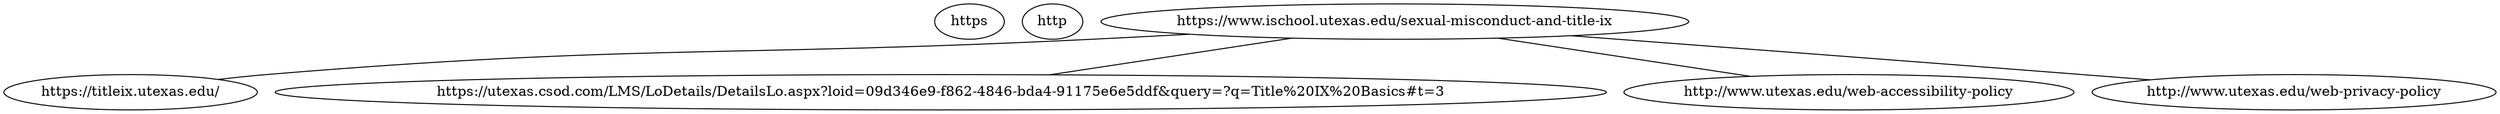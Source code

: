 strict graph  {
https [child_link="['https://titleix.utexas.edu/', 'https://utexas.csod.com/LMS/LoDetails/DetailsLo.aspx?loid=09d346e9-f862-4846-bda4-91175e6e5ddf&query=?q=Title%20IX%20Basics#t=3', 'https://titleix.utexas.edu/', 'http://www.utexas.edu/web-accessibility-policy', 'http://www.utexas.edu/web-privacy-policy']", data="b\"\nSexual Misconduct and Title IX | UT iSchool | The University of Texas at Austin\nSkip to main content\nUniversity of Texas at Austin Home\nUT iSchool\nMenu\nUniversity of Texas at Austin Home\nThe University of Texas at Austin\nUT iSchool\nMake a Gift\nSearch\nSearch\nSearch\nSearch\nAbout Expand\nVision & Core Values\nHistory & Tradition\nDiversity & Inclusion\nNews & Events\nJobs at the iSchool\nContact Us\nPrograms Expand\nAdmissions\nClass Schedules\nCourse Offerings\nUndergraduate Informatics Program\nMaster of Science in Information Studies\nSchool Librarian Certificate Program\nMaster of Science in Information Security & Privacy\nDual Degree Programs\nPhD in Information Studies\nCertificate of Advanced Study\nPostdoctoral Fellowships\nPeople Expand\nFaculty, Staff, & Students\nAlumni\nStudent Organizations\nAdvisory Council\nInformation Commons\nInternational Students\niSchool Committees\nCARE Counselor\nResearch Expand\nResearch Areas\nGrants & Awards\nLabs\nInformation & Culture\nVisiting Scholars\nPostdoctoral Fellowships\nCareers Expand\nStudents\nAlumni\nEmployers\nHireUTexas\nGiving Expand\nEndowments\nDonate Online\nStudent Giving\nHome\nAbout : Diversity & Inclusion\nDiversity & Inclusion Committee\nSexual Misconduct and Title IX\nSexual Misconduct and Title IX\nThe University of Texas at Austin is committed to creating and maintaining an educational and work environment free from all forms of sexual harassment, sex discrimination, exploitation and intimidation where all students, faculty, and staff can learn, work and thrive.\nAt the School of Information,\xc2\xa0every member of our community has the right to feel safe and deserves\xc2\xa0to be heard, believed, and supported.\xc2\xa0Federal and state laws provide legal protections to all members of our campus community and mandates\xc2\xa0that\xc2\xa0all university employees\xc2\xa0must promptly\xc2\xa0report\xc2\xa0any\xc2\xa0incidents\xc2\xa0that involve a student or employee.\nTitle IX\nTitle IX is a federal law that prohibits discrimination on the basis of sex in any federally funded education program or activity. Title IX protects all members of our campus community who experience sex discrimination, sexual harassment, sexual assault, sexual misconduct, interpersonal violence (including dating and domestic violence), stalking, or discrimination on the basis of pregnancy. These protections apply to students, faculty, staff, contractors, applicants and campus visitors. We are committed to creating and fostering a campus environment free from all forms of sex discrimination.\nSenate Bill 212 (SB 212)\nThis\xc2\xa0Texas state\xc2\xa0law addresses reporting requirements for incidents of sexual harassment, sexual assault, dating violence, or stalking. All employees who witness or receive information about sexual harassment, sexual assault, dating violence and stalking that involve a current student or employee\xe2\x80\x94or was committed by or against a person who was a student enrolled at or an employee of the institution at the time of the incident\xe2\x80\x94must promptly report the incident to the University\xe2\x80\x99s Title IX Coordinator or a Deputy Title IX Coordinator.\nStudent employees are encouraged, but not required, to report under SB 212; however, if\xc2\xa0the student employee is designated as a \xe2\x80\x9cresponsible employee\xe2\x80\x9d,\xc2\xa0such as graduate teaching and research assistants,\xc2\xa0then they are still required to report under\xc2\xa0federal\xc2\xa0Title IX\xc2\xa0law.\nTitle IX ResourcesTitle IX Homepage\nFile a Report\nSB 212 FAQ\nReporting Resources\nHelpful Handouts\nRegister for a Title IX Workshop\nSB 212 Example Language for Documents and Syllabi\nAssistance and Support\nThe Title IX Office\nHandles exclusively cases which deal solely with sex-based discrimination, which can include harassment, misconduct, assault, and stalking. The Title IX Office handles complaints made against employees and students.\nThe iSchool's Title IX Liaison is:\nDona Kurtz: 512-471-2185 | dona@ischool.utexas.edu\n1616 Guadalupe St, UTA 5.324, Austin, Texas 78701\nMore information about the Title IX team can be found here.\nRead More\nStudent Emergency Services (SES)\nServes as a primary point of contact for students and their families and assists with navigating campus and community resources. SES can help students by offering: information regarding course load reductions or full withdrawals, emergency funds, short-term emergency housing, referrals to appropriate campus offices, discrete notifications to professors regarding absences, and coordination with families. This service is a mandatory reporter.\nLocation: SSB 4.104\nPhone: (512) 471-5017\nRead More\nBehavioral Concerns Advice Line\nProvides UT Austin\xe2\x80\x99s faculty, students, and staff an opportunity to discuss their concerns about another individual\xe2\x80\x99s behavior. Trained staff members will assist the individual in exploring available options and strategies. They will also provide appropriate guidance and resource referrals to address the particular situation. This service is a mandatory reporter.\nAn individual can either call the line at (512) 232-5050 or report their concerns using the online submission form.\nRead More\nConfidential Resources\nConfidentiality\nOnly\xc2\xa0employees whose duties authorize them to receive and maintain confidential or privileged information by law are considered confidential (and only in the circumstances which render the communication confidential or privileged).\nConfidential employees must report each incident to the institution\xe2\x80\x99s Title IX Coordinator by type\xc2\xa0and must not include any information identifying the\xc2\xa0complainant\xc2\xa0UNLESS:\nThe employee is required to report information under other law\nThe client consents to disclosure\nThese services are considered confidential by federal and state law.\nCounseling and Mental Health Center (CMHC)\nOffers group counseling, short-term individual counseling, classes, workshops, and a 24/7 Crisis Line for students encountering a variety of issues in their personal and academic lives.\nAppointments: (512) 471-3515\n24/7 Crisis Line: (512) 471-2255\nVoices Against Violence\nVoices Against Violence has gathered advocacy resources on campus designed to support survivors. They offer a survivor-centric compilation of reporting resources that detail what your options are when deciding whether or to whom to report an incident. They also provide a Services for Survivors page that outlines a variety of support options on campus, including the 24-hour crisis hotline: (512) 471-2255.\nPrivate Resources\nThese resources do not share information with others without consent and are not required to report to the University. There are limits to privacy, and it is not protected under law.\nAdvocates\nThe Advocates at UT Austin are trained professional staff who provide information, tools, and resources and allow students to determine the course of action that best fits their needs. To make an appointment with an advocate, contact advocate@austin.utexas.edu or call (512) 471-5017.\nInterpersonal Violence Peer Support (IVPS)*\nUndergraduate and graduate students trained to give peer support to other students. Can offer one-on-one confidential support and access to more resources.\n*Please note, students who volunteer with IVPS only serve as non-mandatory reporters while working in specific physical spaces within that volunteer role.\nOmbuds Office\nProvides confidential help navigating the institution or finding the right place for help.\nFor students and staff: (512) 471-3825\nFor faculty: (512) 471-5866\nEmployee Assistance Program (EAP)\nOffers short-term counseling services, training programs, referrals to community health professionals, and crisis intervention to university faculty and staff. Available following any trauma or crisis experienced by an employee.\nAppointments: (512) 471-3366\nAfter-hours: (512) 471-3399\nDona Kurtz - Title IX Liaison School of InformationLocation:1616 Guadalupe StUTA 5.324Austin, Texas 78701 Email: dona@ischool.utexas.edu  Phone: 512-471-2185\nUT iSchool\n1616 Guadalupe St, Suite #5.202\nAustin, Texas 78701-1213\nFacebookTwitterLinkedInYouTubeInstagram\nContact Us\nNews & Events\nEmail Lists\nFaculty and Staff Information\nIndigenous Land Acknowledgment\nLogin\nUT Austin Home\nEmergency Information\nSite Policies\nWeb Accessibility Policy\nWeb Privacy Policy\nAdobe Reader\n\xc2\xa9 The University of Texas at Austin 2023\""];
https [child_link="['https://titleix.utexas.edu/what-is-title-ix', 'https://titleix.utexas.edu/title-ix-advisors', 'https://titleix.utexas.edu/training-materials-title-ix-personnel', 'https://titleix.utexas.edu/our-team', 'https://www.utexas.edu/web-accessibility-policy', 'https://www.utexas.edu/web-privacy-policy']", data="b\"\nTitle IX Office Home | Title IX Office\nretweet icon\nbullhorn icon\nreply icon\ninfo icon\nflickr icon\ntumblr icon\nvimeo icon\nreddit icon\npodcast icon\nangle-down icon\nangle-left icon\nangle-right icon\nangle-up icon\nban icon\nhamburger icon\nbook icon\nbookmark icon\nbug icon\ncaret-down icon\ncaret-left icon\ncaret-right icon\ncaret-up icon\nchain icon\ncheck icon\ncheck-circle icon\nchevron-down icon\nchevron-left icon\nchevron-right icon\nchevron-up icon\ncircle icon\ncircle-o icon\nclone icon\nclose icon\ndownload-cloud icon\ncode icon\ndownload icon\nellipsis icon\nenvelope icon\nwarning icon\nexternal-link icon\neye icon\neye-slash icon\nfacebook icon\ngithub icon\ngoogle-plus icon\nheart icon\nheart-o icon\nhome icon\ninfo-circle icon\ninstagram icon\nlinkedin icon\nlock icon\nmedium icon\nminus-circle icon\nsend icon\npause-circle icon\nplay-circle icon\nplus-circle icon\nquestion-circle icon\nquote-left icon\nquote-right icon\nrss-square icon\nsearch icon\nshare-alt icon\nslack icon\nsnapchat icon\nticket icon\ntwitter icon\nwheelchair icon\nyoutube icon\nSkip to main content\nUniversity Risk and Compliance Services\nMENU\nExit to Google\nSearch\nSearch\nFile a Report\nAbout\nWhat is Title IX?\nMeet our Team\nTerms and Concepts\nData Reports\nSenate Bill 212 FAQs\nProcess & Policies\nUniversity Policies\nProcess\nSupport & Resources\nSeeking Support and Resources\nConfidential Advocate\nCampus Resources\nCommunity Resources\nReporting Resources\nGet Help\nHelpful Handouts\nInterpersonal Violence Peer Supporters\nTitle IX Advisors\nPregnancy & Parenting\nEducation & Prevention\nTraining Opportunities\nPrevention\nTraining Materials for Title IX Personnel\nTitle IX Office Home\nUniversity of Texas tower through yellow trees\nTitle IX Office\nSupport & Resources\nLearn more about the accommodations, support, and resources we offer UT students, faculty, and staff.\nSupport & Resources\nReport an incident of sexual assault, stalking, sexual harassment, and sex discrimination.\nSubmit a Report\nWe offer training and professional development opportunities for all UT students, faculty, and staff.\nRequest a Workshop\nOctober is Relationship Violence Prevention Month. Learn about the campus-wide events throughout the month.\nRVPM\nOur\xc2\xa0Mission\nThe Title IX Office seeks to provide leadership pertaining to the Title IX regulations, state laws, and University policies, as well as develop and implement best practices for prevention, training, resources, and support services at The University of Texas at Austin.\nMeet the Title IX Team\nUT Austin CEO Report\nEffective January 1, 2020, Texas Education Code (TEC), Section 51.253(c) requires an institution or system\xe2\x80\x99s Chief Executive Officer (CEO) to submit a report (\xe2\x80\x9cCEO Report\xe2\x80\x9d) at least once during each fall or spring semester to the institution\xe2\x80\x99s governing body and post the report on the organization\xe2\x80\x99s internet website.\nView UT Austin's CEO Report\nContact Us\nLocation:\nStudent Services Building (SSB) 4.204\n100 W Dean Keeton Suite 4.204\nAustin, Texas 78712\nEmail:\ntitleix@austin.utexas.edu\nPhone:\n512-471-0419\nUT Austin HomeEmergency InformationSite PoliciesWeb Accessibility PolicyWeb Privacy PolicyAdobe Reader\n\xc2\xa9 The University of Texas at Austin 2023\""];
https [child_link="[]", data="b'\nSAML Authentication Request'"];
http [child_link="['http://www.utexas.edu/web-accessibility-policy', 'http://www.utexas.edu/web-privacy-policy']", data="b'\nWeb Accessibility Policy | IT@UT | | The University of Texas at Austin\nSkip to main content\nUTexas Home\nIT@UT\nMenu\nUTexas Home\nThe University of Texas at Austin\nIT@UT\nServices Expand\nAdministrative and Business\nCommunication and Collaboration\nDesktop and Mobile Computing\nIT Professional Services\nInformation Security\nInfrastructure\nResearch\nTeaching and Learning\nSecurity Expand\nStudents Expand\nFaculty & Staff Expand\nGuidance for Flexible Work Tools\nIT Staff Expand\nProjects Expand\nMetrics Expand\nCampus IT Policies Expand\nSearch\nSearch\nHome\nWeb Accessibility Policy\nWeb Accessibility Policy\nJuly, 2013\nCampus IT Policies\nLast Reviewed: September 14, 2012\nLast Edited: March 11, 2021\n1. Purpose\nAll Web applications and sites at The University of Texas at Austin must meet the statutory requirements in\xc2\xa0Texas Administrative Code 206.70 Accessibility Standards (TAC 206.70), which references the\xc2\xa0U.S. Section 508 standards. These statutes require all Web applications and sites to comply with the TAC 206.70 standards. TAC 206.70 establishes only a minimum standard for accessibility; developers are encouraged to go beyond this minimum whenever possible.\n2. Required Link\nEach Web application or site must contain a link for \"Web Accessibility Policy\" that links to this policy.\n3. Accessibility Coordinator\nThe university has designated the following individual as Accessibility Coordinator:\nJennifer W. Maedgen, Senior Associate Vice President and ADAAA, Section 504, and EIR Coordinator\nThe role of the Accessibility Coordinator is to monitor the university\'s compliance with accessibility policies and to facilitate training of Web publishers and developers to ensure all Web applications and sites are accessible. The university\'s Accessibility Coordinator may grant written requests for exceptions to accessibility policies under appropriate circumstances.\nTo contact the Accessibility Coordinator, send email to\xc2\xa0ada@austin.utexas.edu.\nGet Help\nService Desk\nITS Service Desk provides IT support services related to EID, DUO, Office 365, email, Qualtrics, Box, and other central IT services.\nCall us at 512-475-9400 |\xc2\xa0help@utexas.edu\nSubmit a help request online\nIn-Person Services located at the FAC first floor\nMonday-Friday, 8am-6pm\nID Card Services\nThe ID Center provides ID cards for students, faculty, staff, official visitors and university affiliates as required. The ID Center also upgrades UT EIDs for eligible individuals to allow full access to online services.\nCall us at 512-475-9400 |\xc2\xa0ID_Center@utlists.utexas.edu\nSubmit a help request online\nIn-Person Services located at the FAC first floor\nMonday-Friday, 8am-6pm\nIT@UT\nContact Us\nInformation Technology Services\nUT Austin Home\nEmergency Information\nSite Policies\nWeb Accessibility Policy\nWeb Privacy Policy\nAdobe Reader\n\xc2\xa9 The University of Texas at Austin 2023'"];
http [child_link="['https://www2.ed.gov/policy/gen/guid/fpco/ferpa/index.html', 'https://security.utexas.edu/policies/aup', 'https://security.utexas.edu/policies/irusp', 'http://www.utexas.edu/web-accessibility-policy', 'http://www.utexas.edu/web-privacy-policy']", data="b'\nWeb Privacy Policy | IT@UT | | The University of Texas at Austin\nSkip to main content\nUTexas Home\nIT@UT\nMenu\nUTexas Home\nThe University of Texas at Austin\nIT@UT\nServices Expand\nAdministrative and Business\nCommunication and Collaboration\nDesktop and Mobile Computing\nIT Professional Services\nInformation Security\nInfrastructure\nResearch\nTeaching and Learning\nSecurity Expand\nStudents Expand\nFaculty & Staff Expand\nGuidance for Flexible Work Tools\nIT Staff Expand\nProjects Expand\nMetrics Expand\nCampus IT Policies Expand\nSearch\nSearch\nHome\nWeb Privacy Policy\nWeb Privacy Policy\nApril, 2019\nCampus IT Policies\nOverview\nPurpose\nScope\nRequired Link\nWhat is \xe2\x80\x98personal information\xe2\x80\x99 or \xe2\x80\x98personal data\xe2\x80\x99?\nHow Is Personal Information Collected and Processed by The University?\nCookies\nThird-party content on UT Websites\nGrounds for Processing Personal Data and How It is Used by the University\nGoogle Analytics\nSecurity and Accuracy of Confidential Information\nPlan to Respond to Data Breaches\nE-commerce\nOpen Records Requests and Other Sharing of Information\nPublic Forums\nOnline Surveys\nWho will process my personal information?\nWhat personal information will be processed?\nWhat rights do I have related to my personal information?\nHow long is my information kept?\nWho can I contact for assistance or to complain?\nAre changes made to this webpage?\nAdditional Information re- IT Use and Security\n1. Overview\nThis document sets forth the Data Privacy Standards of the University of Texas at Austin (\xe2\x80\x9cUniversity\xe2\x80\x9d) and provides information about the collection, maintenance and use of personal information or data provided to or otherwise collected or processed by the University.\n2. Purpose\nThe purpose of this policy is to establish a generally applicable University-wide data privacy standard and to provide interested persons with information about the University\xe2\x80\x99s collection, maintenance and use of personal information or data regardless of the lawful bases under or legitimate purpose for which the information was obtained.\xc2\xa0 Subject to state and federal law, the University intends for this policy to be compliant with the European Union\xe2\x80\x99s (\xe2\x80\x9cEU\xe2\x80\x9d) General Data Protection Regulation (\xe2\x80\x9cGDPR\xe2\x80\x9d).\n3. Scope\nThe Data Privacy Standard applies to all domains within the University Web and to any other University action or process concerning the collection, processing, analysis and other data processing of personal information regardless of the method by which such information came to be owned and/or controlled by the University.\nThe University, by and through its academic, research and administrative units and programs, owns, controls, operates and/or maintains websites under a number of domains (collectively, \xe2\x80\x9cUniversity Web\xe2\x80\x9d). While this policy applies across campus, some University websites may have additional policies and practices regarding privacy that also must be observed.\xc2\xa0 The University\xe2\x80\x99s Data Protection Officer in consultation with the Chief Information Officer must approve any such \xe2\x80\x9clocal\xe2\x80\x9d policies prior to the policy\xe2\x80\x99s implementation.\nThe University\xe2\x80\x99s Web may contain links to third party external websites over which the University has no control.\xc2\xa0 The University disclaims any responsibility for the privacy practices or the content of external websites regardless of a link to such websites being displayed on the University Web.\nFor the purposes of the policy, \xe2\x80\x9cprocessing\xe2\x80\x9d means obtaining, recording or holding the information or data or carrying out any operation or set of operations on the information or data, including \xe2\x80\x93 organization, adaptation or alteration of the information or data, retrieval, consultation or use of the information or data, disclosure of the information or data by transmission, dissemination or otherwise making available, or alignment, combination, blocking, erasure or destruction of the information or data.\xc2\xa0 A \xe2\x80\x9cdata subject\xe2\x80\x9d is a phrase that refers to the person to whom the personal data relates.\n4. Required Link\nEach University Web application or site shall contain a link to this Privacy Policy.\n5. What is \xe2\x80\x98personal information\xe2\x80\x99 or \xe2\x80\x98personal data\xe2\x80\x99?\n\xe2\x80\x98Personal information\xe2\x80\x99 or \xe2\x80\x98personal data\xe2\x80\x99 means any information that relates to or identifies a person as an individual.\n6. How Is Personal Information Collected and Processed by The University?\nThe University obtains personal information when a person fills out and submits an application to attend or work at the University along with any additional information the person submits to the University before or after they submit an application.\xc2\xa0 Persons may also provide the University personal information when they apply for an EID from the University or seek financial aid or visit certain parts of the University Web or make use of University Health Services or similar student or employee services.\nIn addition to the application process or an individual requesting University services, the University may also acquire personal information when a person seeks to interact or do business with the University or to participate in research or other activities offered by the University.\xc2\xa0 As discussed elsewhere in this policy, some University Web (as well as third party\xe2\x80\x99s) webpages use \xe2\x80\x9ccookies\xe2\x80\x9d to collect information about the web user.\xc2\xa0 University Web servers (\xe2\x80\x9cWeb Server\xe2\x80\x9d) may also \xe2\x80\x9ccollect\xe2\x80\x9d information about people by generating temporary logs that may contain the following information:\nInternet address (IP address) of computer being used\nWeb pages requested\nReferring Web page\nBrowser used\nDate and Time\nUIN (unique person identifier for EID-based services only)\nThe data collected on the University Web are used in aggregate by\xc2\xa0IT custodians\xc2\xa0to tune the University Web site for its efficiency and are not ordinarily associated with specific individuals. Raw data from the Web Server logs are only shared with the custodian of each University Web site. Summary reports produced from the logs help University Web publishers determine what University Web browsers and pages are most popular. For example, if the aggregate reports show that a particular University Web page is very popular or is used more by freshmen than by seniors, publishers might use this information to customize the content of that page and make it easier to find.\nIndividual data gathered through a specific process, such as the submission of an application to attend the University, related submissions, and subsequent interaction with admissions staff, will only be used for its intended purpose, such as the consideration of an applicant for admission or an employment decision, or for certain archiving, research, or statistical purposes described below.\xc2\xa0 Personal information may also come from third parties that are authorized to provide personal information to the University.\nThe University may use personal data it collects for a specific purpose and further process that personal data for archiving purposes in the public interest, scientific or historical research purposes, or statistical purposes (\xe2\x80\x9cresearch purposes\xe2\x80\x9d).\xc2\xa0 Processing for research purposes will be subject to appropriate safeguards, including the use of data minimization and pseudonyms when possible.\xc2\xa0 The University will anonymize the personal data it uses for research purposes whenever the University can fulfill the purpose without the need of identification of the personal data subject.\xc2\xa0 The University is not required to provide notice to data subjects when it further processes personal data for research purposes.\nFurther processing of personal data for research purposes is only permitted when the purpose of the processing is to support the University.\xc2\xa0 Further processing of personal data by researchers for their own research purposes is not permitted unless the researcher follows the University\xe2\x80\x99s processes for human subject research, if applicable, and the researcher provides any required notice to the data subjects.\n7. Cookies\nCookies are small pieces of data stored by the University Web browser. Cookies are often used to remember information about preferences and pages a person has visited. For example, when a person visits some sites on the University Web they might see a \"Welcome Back\" message. The first time the person visited the site, a cookie was probably set on their computer; when they return, the cookie is read again. A person can configure their web browser to refuse to accept cookies, to disable cookies, and to remove cookies from their hard drive as needed.\nUniversity Web servers use cookies in the centralized authentication system called UT EID. The University uses these cookies so that users will not have to repeatedly enter user names and passwords when they go to different parts of the University Web. Normally, a person is required to enter a UT EID when they request data about themselves or to ensure that they are a member of the University community. For example, students who want to check their admission status or staff members who complete time sheets must enter their UT EID so the system knows who is requesting the data. This login process uses Secure Sockets Layer (SSL) so the user name and password are encrypted between the Web browser and our Web server.\nSome Web Servers may also use cookies to retain user preference information. It is against university policy to share this information with external third parties.\n8. Third-party content on UT Websites\nSome pages within the utexas.edu domain may contain content that is served from external third parties. For example, a utexas.edu web site might include a graphic logo or a script from a third party. Specifically, the following code within a utexas.edu page would represent an example of third party content:\n<img src=\"/%3Ca%20href%3D\"http://www.other-org.com/logo.gif\">http://www.other-org.com/logo.gif\" alt=\"Sample\" />\nIn this example,\xc2\xa0logo.gif\xc2\xa0would be third party content served from a web server outside the utexas.edu domain (www.other-org.com\xc2\xa0in this case). Third party content in\xc2\xa0utexas.edu\xc2\xa0is not limited to graphics, but this is the most frequent use.\nThe University does not transmit any information to these third parties as part of such requests. However, when a person visits utexas.edu\xc2\xa0pages that contain third party content, information, such as their IP address, date, browser, and requested page, is transmitted from your computer to that third party.\n9. Grounds for Processing Personal Data and How It is Used by the University\nThe University processes personal data for a number of reasons, including to meet its contractual obligations, the legitimate conduct of its business operations, and to comply with applicable law.\xc2\xa0 Sometimes, consent will be the basis for processing personal data.\xc2\xa0 In these cases, the University will ask the data subject for consent to process their personal data and to share that data with third parties. The processing of personal data provided to the University by a data subject or from authorized third parties, like their high school or a national testing service, enables the University to identify the data subject; engage in processing an application or other submission to the University; or verify information already provided to the University.\nThe University may also use or disclose personal data for the following statutory or public interest purposes:\xc2\xa0 to prevent or detect fraud; to monitor equal opportunity; to better serve the needs of students with disabilities with reasonable accommodations; or for research and statistical purposes, the later purpose relying only on aggregate data.\nFurthermore, the University processes personal data either necessary for the University to take steps with a view to creating a contractual relationship with a person (e.g. to assess an offer of services to the University) or for the purposes of a legitimate interest of the University pursued by the University (e.g. equal opportunity monitoring). \xc2\xa0The University requires persons to provide the University with certain information during the application process in order to assess their application properly except where providing personal information is marked as optional.\xc2\xa0 Neither admissions nor employment decisions are automated.\n10. Google Analytics\nSome University Web websites use Google Analytics; a web analytics service provided by Google, Inc. Google Analytics uses cookies to collect information such as URLs, Internet domain and host names, browser software, and the date and time that the user visits the site. This information is used to monitor the effectiveness of the website and to consider potential improvements to the website. The information is non-personal and is transmitted to and stored by Google on its servers. The University does not share any specific information about a particular user.\nPlease visit the following pages for more information on Google Analytics terms of use and Google\'s privacy practices. To opt out of Google\xe2\x80\x99s data collection, read more about the Google Analytics opt-out browser add-on.\n11. Security and Accuracy of Confidential Information\nThe University does its best to ensure that the personal information it has is accurate. Users with a UT EID can check and update personal information such as their address and email address at\xc2\xa0UT Direct.\nAlthough no computer system is 100% secure, the University has deployed extensive security measures to protect against the loss, misuse, or alteration of the information under our control. These security measures and our systems are audited by certified independent security specialists.\xc2\xa0 See Information Resources Use and Security Policy https://security.utexas.edu/policies/irusp#standard12\n12. Plan to Respond to Data Breaches\nThe University has policies and procedures in place in case of a data breach or some other incident that places information held by the University in jeopardy.\xc2\xa0 Any individual who believes a data breach has occurred must immediately notify the Chief Information Security Officer, who will investigate the alleged breach and, if necessary, consult with the University\xe2\x80\x99s Data Breach Response Planning Group and the affected department to remediate the breach, including providing any required notices.\nPlease see the two policies below for the University\xe2\x80\x99s full data breach policies (UT EID Required).\nISO Incident Management Procedures\nhttps://security.utexas.edu/iso-procedural-documents/incident-management-procedures\nPersonally Identifiable Data Breach Notification Plan\nhttps://security.utexas.edu/iso-procedural-documents/data-breach-notification-plan\nIn certain circumstances, the University may be required to provide notice to affected individuals or certain governing authorities if a data breach results in disclosure of personal data.\n13. E-commerce\nSeveral sites within the University Web enable users to pay for products or services online with a credit card. Unless otherwise noted, these transactions are encrypted. It is University policy to only use confidential information that a user enters during a transaction for the purposes described in that transaction, unless an additional use is specifically stated on that site.\n14. Open Records Requests and Other Sharing of Information\nExcept for educational records governed by the Family Educational Rights and Privacy Act (\xe2\x80\x9cFERPA\xe2\x80\x9d) or information made confidential by other law, all information provided to and collected from the University Web, including the summary server log information, emails sent to the University Web, and information collected from University Web-based forms, along with any other form or type of document or other instrument containing personal information, may be subject to the\xc2\xa0Texas Public Information Act.\xc2\xa0 Such information may also, in the legal context, be subject to discovery requests or other legal demand that personal data or information be released and made public. \xc2\xa0The same is true for any personal information obtained by the University through other means such as written submission or communications with previous schools or employers.\nThe University does, upon explicit request of users, share information with other parties and gather information from other private data providers. For example, the University receives test scores from testing agencies and will send transcripts to other schools. This is done only at the request of users.\nAs well as circulating application and related materials to the appropriate staff at the University and its various departments and colleges, the University will share personal information for the above purposes as relevant and necessary with:\nSchool/college or training organizations;\nExamination boards or testing services;\nIn the case of international applicants, the appropriate state and federal agencies;\nImmigration authorities in order to act as a person\xe2\x80\x99s sponsor for visa purposes;\nGovernmental bodies, including local authorities; the Teachers\xe2\x80\x99 Retirement System; UT Workers Compensation; and other agencies or private actors, such as health care providers, that circumstances require be privy to certain personal information\nOther Higher Education organizations, in order to assist with tracking and research into access to Higher Education; and\nCompanies or organizations providing specific services to, or on behalf of, the University and/or one or more of its component colleges, schools, department or programs.\nUnless specifically required under public information requests filed under the Texas Public Information Act or otherwise compelled by lawful means, or as a party to a legal action, it is against University policy to release confidential information gathered through the University Web, such as pages visited, or personalized preferences. For example, the University\'s portal, UT Direct, enables users to customize the content they see on their personal page. This information cannot be shared with external third parties, unless required by law.\nConsistent with FERPA and other applicable privacy law, the University does not release personal student information, other than public directory information, to other parties unless the University receives explicit written consent, is required to do so by law, or for other legitimate ends of the University. \xc2\xa0University students can read more about directory information in the\xc2\xa0University\'s General Information Catalog. Examples of directory information include first and last name, address, and date of birth. Enrolled students can restrict release of their directory information by contacting the Office of the Registrar.\n15. Public Forums\nThe University makes some public chat rooms, forums, message boards, and news groups available to its users. The University does not ordinarily log public chat sessions; however, any information that users disclose in these areas becomes public information, so users should exercise caution when deciding to disclose confidential information in such places.\nAcademic chat sessions and discussion forums, such as those in Canvas, may be logged. However, FERPA generally prohibits disclosure of these educational records.\n16. Online Surveys\nThe University is a research institution. At any time, the University is conducting numerous online surveys on the University Web. It is University policy only to use personal information gathered in these online surveys for the research purposes indicated in the survey. Unless otherwise noted on the specified survey, answers are confidential and individual responses will not be shared with other parties unless required by the Texas Public Information Act or as otherwise compelled by law. Aggregate data from surveys may be shared with external third parties.\n17. Who will process my personal information?\nThe University will internally share the personal information it receives from applications and other information submitted to the University in accordance with the University\xe2\x80\x99s policy and practice.\xc2\xa0 Various university staff and faculty may be involved in processing personal data for the purposes for which the University obtained the data.\xc2\xa0 In some instances, a third-party vendor employed by the University to assist in data processing might process personal data.\xc2\xa0 Data subjects have the right to be notified of such third party processing of their personal information.\n18.\xc2\xa0 What personal information will be processed?\nFor students, the University will use the details provided on their application, together with any supporting documents or other forms of information that an applicant may provide with their application. \xc2\xa0For the purposes of this policy the \xe2\x80\x9capplication\xe2\x80\x9d includes the online application, application fee, an essay, three short answer prompts, your high school transcripts, any college transcripts, test scores, major-specific items, resume, letters of recommendation (not required) and, if applicable, permanent residence card, student information form, course work form and residency affidavit. Different application forms may apply depending on citizen/residency status.\nIn addition to the application form, the University will use the details in a transcript from every senior college the applicant has attended.\xc2\xa0 Where the applicant seeks entry into the graduate Accounting and Nursing programs, University will make use of information from an applicants\xe2\x80\x99 transcripts from all junior and/or community colleges attended as well as past test scores.\xc2\xa0 The individual graduate programs have additional requirements that may require the University to use additional materials.\xc2\xa0 The same applies to any letters of recommendation that are received. \xc2\xa0The University may also rely on personal information that arises from student conduct investigations or hearings.\nFor faculty and staff, the University will process personal information received in an application for employment or through an interview as well as other means, formal and informal, and maintain records of employees.\xc2\xa0 For example, a faculty member may wish to participate in certain health care/insurance programs offered by third party vendors, who have a contract with the University to provide such things.\xc2\xa0 Enrollment in these programs may require sensitive date to be shared with the relevant third party, such as an insurance carrier.\xc2\xa0 The University will also make use of testing or evaluations to assess various aspects of faculty and staff performance.\xc2\xa0 Such information could arise as part of a grievance or disciplinary process.\n19. What rights do I have related to my personal information?\nData subjects have the right to access the personal information that the University holds about them. Data subjects also have the right to ask the University to correct any inaccurate personal information the University holds about them.\xc2\xa0 In some cases, data subjects may request that the University delete personal information, request that the University restrict processing their personal information, or object to the University processing their personal information.\nThere are several laws, including FERPA and the Health Insurance Portability and Accountability Act (\xe2\x80\x9cHIPAA\xe2\x80\x9d) that give data subjects certain rights so far as it pertains to their personal information.\nFERPA\nFERPA provides the right to correct one\xe2\x80\x99s personal data and have access to personal information kept about them.\xc2\xa0 https://www2.ed.gov/policy/gen/guid/fpco/ferpa/index.html\nAlso, as a general rule but subject to certain exceptions, schools must have written permission from the parent or adult student in order to release any part of the student\xe2\x80\x99s education records.\nHIPAA\nHIPAA provides certain personal data rights to patients who receive healthcare services at covered entities.\xc2\xa0 The University is a hybrid entity, which means that certain departments at the University, including, but not limited to, University Health Services (\xe2\x80\x9cUHS\xe2\x80\x9d) and Dell Medical School, are subject to HIPAA.\xc2\xa0 Each University department that is subject to HIPAA will provide a Notice of Privacy Practices to patients detailing their rights under HIPAA, including their personal data rights.\xc2\xa0 For example, a data subject may find the Notice of Privacy Practices provided by UHS at the following link: https://healthyhorns.utexas.edu/images/pdf/privacypractices.pdf.\nTexas Public Information Act\nThe\xc2\xa0Texas Public Information Act, with a few exceptions, gives a person the right to be informed about the information that the University collects about them. It also gives a person the right to request a copy of that information, and to have the University correct any of that information that is wrong. Requests to receive and review any of that information, or request corrections to it, may be made by contacting the University\'s Public Information Officer, Office of Financial Affairs, PO Box 8179, Austin, Texas, 78713 (email:\xc2\xa0cfo@www.utexas.edu).\nGDPR\nThe GDPR is the EU General Data Protection Regulation that went into effect May 25, 2018.\xc2\xa0 The GDPR\xe2\x80\x99s intent is to regulate the gathering, use and maintenance of personally identifiable information about a natural person and providing certain rights to the data subject, such as the right to erasure and the right to object to the use of personal data.\xc2\xa0 This law applies to any person, citizen or not, who at the time of the data collection is located in the European Union.\xc2\xa0 It does not require an entity, like the University, to be located or acting within the EU for jurisdiction to attach; however, a non-EU entity like the University must process personal data related to the offering of goods or services in the EU or to the monitoring of a person\xe2\x80\x99s behavior in the EU for jurisdiction to attach.\nYou have the right to request access to, a copy of, rectification, restriction in the use of, or erasure of your information in accordance with all applicable laws. The erasure of your information will be subject to the retention periods of applicable federal and state law and the University\xe2\x80\x99s Record Retention Schedule. If you have provided consent to the use of your information, you have the right to withdraw consent without affecting the lawfulness of the University\'s use of the information prior to receipt of your request.\xc2\xa0 A Data Subject may exercise their rights by contacting the University\xe2\x80\x99s Data Protection Officer.\nIf you feel the University has not complied with applicable foreign laws regulating such information, you have the right to file a complaint with the appropriate supervisory authority in the European Union.\nThe State of Texas and the United States also have laws that address privacy generally and the use of certain types of records, such as educational and health records (described above), that contain personally identifiable information.\xc2\xa0 Texas has laws that govern records retention and finally, under US/Texas law, the University may have good reason to keep the information despite a conflict with the GDPR.\nAs a general rule, in cases where Texas or Federal law conflict with the laws of other countries in regard to the processing, use or maintenance of a data subject\xe2\x80\x99s personal information, including provisions of the GDPR, the University will treat Texas and Federal law as controlling.\nUniversity employees who receive a request by a Data Subject to have their data forgotten or who have other questions regarding the rights of Data Subjects provided by the GDPR should contact the University\xe2\x80\x99s Data Protection Officer.\n20. How long is my information kept?\nThe University is an agency of the state of Texas and must follow a records retention schedule, which may be found at: https://financials.utexas.edu/hbp/part-20/2-1-records-management-services-documents.\xc2\xa0 Generally, the University will keep records of applicants for admission or employment for the following periods of time:\nApplicants for admission who do not matriculate into the University: one year after the semester during which an individual applies for admission to the University;\nApplicants for admission who matriculate into the University: five years after graduation or the last day of attendance;\nApplicants for employment who are not hired: two years from the end of the fiscal year during which the individual applies for employment; and\nApplicants for employment who are hired: five years after the end of employment.\nSome departments may be subject to other laws that require the department to keep certain personal information for a prescribed period.\nPlease see the records retention schedule for more information.\xc2\xa0 The University may update the records retention schedule from time to time.\n21. Who can I contact for assistance or to complain?\nStudents with questions about how their personal information is used, or who wish to exercise any of their rights, may consult this policy and contact the Dean of Students, an ombudsperson https://ombuds.utexas.edu/, \xc2\xa0or the office that oversees their primary area of study (major).\xc2\xa0 They may also contact the Registrar\xe2\x80\x99s office.\xc2\xa0 https://registrar.utexas.edu/\nFaculty may seek assistance from the chair of their department, the Dean of their college or equivalent position, a representative on the Faculty Council or the Provosts\xe2\x80\x99 office or an ombudsperson https://ombuds.utexas.edu/.\nAn employee, should contact their immediate supervisor first, and then if necessary proceed up the chain of command.\xc2\xa0 Employees are also free to contact the Ombuds office https://ombuds.utexas.edu/.\nFor further assistance, please contact University Compliance Services at Compliance@austin.utexas.edu or call 512-232-7055, the University\xe2\x80\x99s Data Protection Officer, Chris Hutto, chris.hutto@austin.utexas.edu, or the appropriate \xc2\xa0college, office or department.\n22. Are changes made to this webpage?\nThis webpage was last updated in June 2018. It is reviewed when necessary and at least annually. The University will publish changes here and may provide notification to users via this webpage and/or by email.\n23. Additional Information re- IT Use and Security\nAcceptable Use Policy for University Students (includes Privacy provision)\nInformation Resources Use and Security Policy\nNetwork Monitoring Standards\nGDPR FAQs\nChange Log\nChange log for this policy.\nDate\nChange description\nOriginal text\n9/7/2007\nUpdated document structure to match IT policies, added change log, authoritative source, scope. Added ARL to the list of approved departmental policies. Added concept of IT Custodians to \"Information we gather\" section. Updated \"Purpose\" section.\nRemoved instructions for modifying cookie settings in Web browsers.\nNew\n11/3/2008\nUpdated link to Computer Science department\'s policy page.\n1/27/2012\nUpdated link to Computer Science department\'s policy page.\n8/31/2012\nUpdated links to ISO Technical and Security Glossary and the General Information Catalog. Added a paragraph clarifying the requirement of a link on UT websites. Added a paragraph to include the change log on the Web Privacy Policy itself.\n9/14/2012\nUpdated required link section, updated style to match the writer\'s guide.\nEach university Web site that contains official university information must contain a link for \"Web Privacy\" that links to this page.\n11/10/2014\nAdded section about use of Google Analytics.\nNew\n4/13/2016\nRemoved Applied Research Labs (ARL) exception.\n4/26/2019\nAdjusted policy to align with GDPR.\nNew\nGet Help\nService Desk\nITS Service Desk provides IT support services related to EID, DUO, Office 365, email, Qualtrics, Box, and other central IT services.\nCall us at 512-475-9400 |\xc2\xa0help@utexas.edu\nSubmit a help request online\nIn-Person Services located at the FAC first floor\nMonday-Friday, 8am-6pm\nID Card Services\nThe ID Center provides ID cards for students, faculty, staff, official visitors and university affiliates as required. The ID Center also upgrades UT EIDs for eligible individuals to allow full access to online services.\nCall us at 512-475-9400 |\xc2\xa0ID_Center@utlists.utexas.edu\nSubmit a help request online\nIn-Person Services located at the FAC first floor\nMonday-Friday, 8am-6pm\nIT@UT\nContact Us\nInformation Technology Services\nUT Austin Home\nEmergency Information\nSite Policies\nWeb Accessibility Policy\nWeb Privacy Policy\nAdobe Reader\n\xc2\xa9 The University of Texas at Austin 2023'"];
"https://www.ischool.utexas.edu/sexual-misconduct-and-title-ix" -- "https://titleix.utexas.edu/";
"https://www.ischool.utexas.edu/sexual-misconduct-and-title-ix" -- "https://utexas.csod.com/LMS/LoDetails/DetailsLo.aspx?loid=09d346e9-f862-4846-bda4-91175e6e5ddf&query=?q=Title%20IX%20Basics#t=3";
"https://www.ischool.utexas.edu/sexual-misconduct-and-title-ix" -- "http://www.utexas.edu/web-accessibility-policy";
"https://www.ischool.utexas.edu/sexual-misconduct-and-title-ix" -- "http://www.utexas.edu/web-privacy-policy";
}
